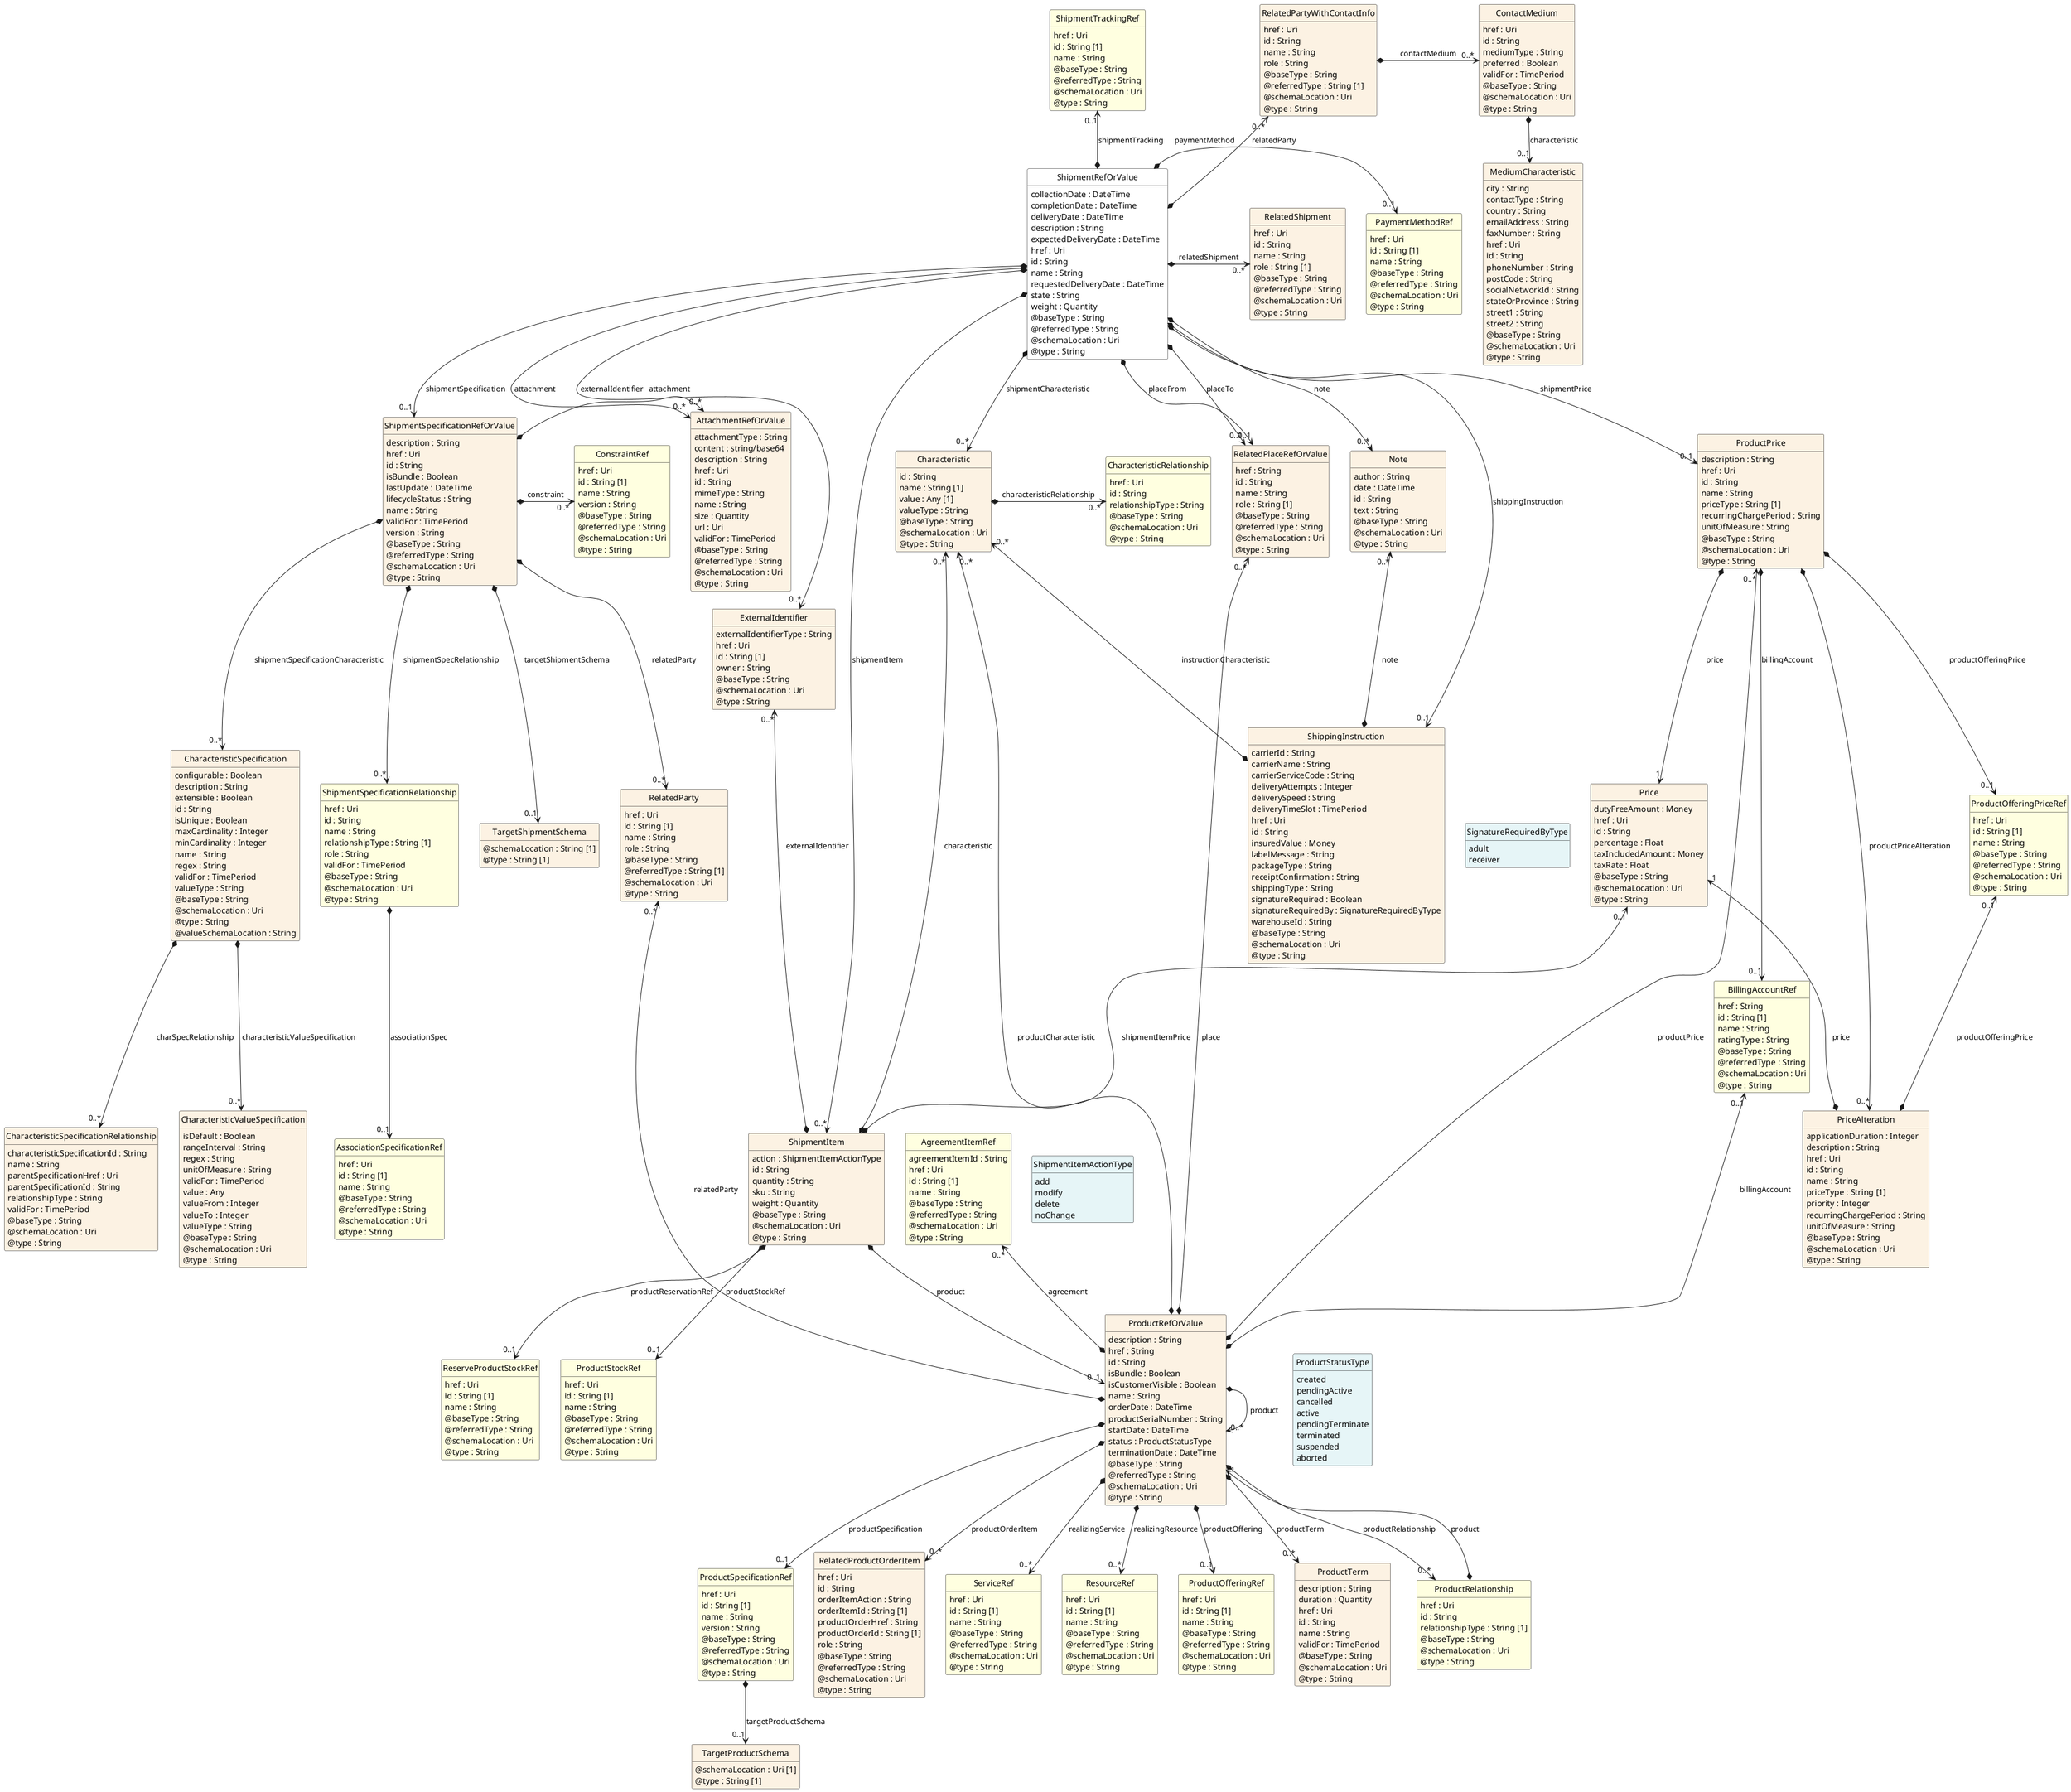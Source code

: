 @startuml
hide circle
hide methods
hide stereotype
show <<Enumeration>> stereotype
skinparam class {
   BackgroundColor<<Enumeration>> #E6F5F7
   BackgroundColor<<Ref>> #FFFFE0
   BackgroundColor<<Pivot>> #FFFFFFF
   BackgroundColor<<SimpleType>> #E2F0DA
   BackgroundColor #FCF2E3
}

class ShipmentRefOrValue <<Pivot>> {
    collectionDate : DateTime
    completionDate : DateTime
    deliveryDate : DateTime
    description : String
    expectedDeliveryDate : DateTime
    href : Uri
    id : String
    name : String
    requestedDeliveryDate : DateTime
    state : String
    weight : Quantity
    @baseType : String
    @referredType : String
    @schemaLocation : Uri
    @type : String
}

class Note  {
    author : String
    date : DateTime
    id : String
    text : String
    @baseType : String
    @schemaLocation : Uri
    @type : String
}

class ShipmentTrackingRef  <<Ref>> {
    href : Uri
    id : String [1]
    name : String
    @baseType : String
    @referredType : String
    @schemaLocation : Uri
    @type : String
}

class RelatedShipment  {
    href : Uri
    id : String
    name : String
    role : String [1]
    @baseType : String
    @referredType : String
    @schemaLocation : Uri
    @type : String
}

class ShipmentSpecificationRefOrValue  {
    description : String
    href : Uri
    id : String
    isBundle : Boolean
    lastUpdate : DateTime
    lifecycleStatus : String
    name : String
    validFor : TimePeriod
    version : String
    @baseType : String
    @referredType : String
    @schemaLocation : Uri
    @type : String
}

class ShipmentSpecificationRelationship  <<Ref>> {
    href : Uri
    id : String
    name : String
    relationshipType : String [1]
    role : String
    validFor : TimePeriod
    @baseType : String
    @schemaLocation : Uri
    @type : String
}

class AssociationSpecificationRef  <<Ref>> {
    href : Uri
    id : String [1]
    name : String
    @baseType : String
    @referredType : String
    @schemaLocation : Uri
    @type : String
}

class RelatedParty  {
    href : Uri
    id : String [1]
    name : String
    role : String
    @baseType : String
    @referredType : String [1]
    @schemaLocation : Uri
    @type : String
}

class CharacteristicSpecification  {
    configurable : Boolean
    description : String
    extensible : Boolean
    id : String
    isUnique : Boolean
    maxCardinality : Integer
    minCardinality : Integer
    name : String
    regex : String
    validFor : TimePeriod
    valueType : String
    @baseType : String
    @schemaLocation : Uri
    @type : String
    @valueSchemaLocation : String
}

class CharacteristicSpecificationRelationship  {
    characteristicSpecificationId : String
    name : String
    parentSpecificationHref : Uri
    parentSpecificationId : String
    relationshipType : String
    validFor : TimePeriod
    @baseType : String
    @schemaLocation : Uri
    @type : String
}

class CharacteristicValueSpecification  {
    isDefault : Boolean
    rangeInterval : String
    regex : String
    unitOfMeasure : String
    validFor : TimePeriod
    value : Any
    valueFrom : Integer
    valueTo : Integer
    valueType : String
    @baseType : String
    @schemaLocation : Uri
    @type : String
}

class AttachmentRefOrValue  {
    attachmentType : String
    content : string/base64
    description : String
    href : Uri
    id : String
    mimeType : String
    name : String
    size : Quantity
    url : Uri
    validFor : TimePeriod
    @baseType : String
    @referredType : String
    @schemaLocation : Uri
    @type : String
}

class TargetShipmentSchema  {
    @schemaLocation : String [1]
    @type : String [1]
}

class ConstraintRef  <<Ref>> {
    href : Uri
    id : String [1]
    name : String
    version : String
    @baseType : String
    @referredType : String
    @schemaLocation : Uri
    @type : String
}

class ExternalIdentifier  {
    externalIdentifierType : String
    href : Uri
    id : String [1]
    owner : String
    @baseType : String
    @schemaLocation : Uri
    @type : String
}

class RelatedPlaceRefOrValue  {
    href : String
    id : String
    name : String
    role : String [1]
    @baseType : String
    @referredType : String
    @schemaLocation : Uri
    @type : String
}

class ProductPrice  {
    description : String
    href : Uri
    id : String
    name : String
    priceType : String [1]
    recurringChargePeriod : String
    unitOfMeasure : String
    @baseType : String
    @schemaLocation : Uri
    @type : String
}

class ProductOfferingPriceRef  <<Ref>> {
    href : Uri
    id : String [1]
    name : String
    @baseType : String
    @referredType : String
    @schemaLocation : Uri
    @type : String
}

class BillingAccountRef  <<Ref>> {
    href : String
    id : String [1]
    name : String
    ratingType : String
    @baseType : String
    @referredType : String
    @schemaLocation : Uri
    @type : String
}

class Price  {
    dutyFreeAmount : Money
    href : Uri
    id : String
    percentage : Float
    taxIncludedAmount : Money
    taxRate : Float
    @baseType : String
    @schemaLocation : Uri
    @type : String
}

class PriceAlteration  {
    applicationDuration : Integer
    description : String
    href : Uri
    id : String
    name : String
    priceType : String [1]
    priority : Integer
    recurringChargePeriod : String
    unitOfMeasure : String
    @baseType : String
    @schemaLocation : Uri
    @type : String
}

class ShippingInstruction  {
    carrierId : String
    carrierName : String
    carrierServiceCode : String
    deliveryAttempts : Integer
    deliverySpeed : String
    deliveryTimeSlot : TimePeriod
    href : Uri
    id : String
    insuredValue : Money
    labelMessage : String
    packageType : String
    receiptConfirmation : String
    shippingType : String
    signatureRequired : Boolean
    signatureRequiredBy : SignatureRequiredByType
    warehouseId : String
    @baseType : String
    @schemaLocation : Uri
    @type : String
}

class SignatureRequiredByType <<Enumeration>> {
    adult
    receiver
}

class Characteristic  {
    id : String
    name : String [1]
    value : Any [1]
    valueType : String
    @baseType : String
    @schemaLocation : Uri
    @type : String
}

class CharacteristicRelationship  <<Ref>> {
    href : Uri
    id : String
    relationshipType : String
    @baseType : String
    @schemaLocation : Uri
    @type : String
}

class RelatedPartyWithContactInfo  {
    href : Uri
    id : String
    name : String
    role : String
    @baseType : String
    @referredType : String [1]
    @schemaLocation : Uri
    @type : String
}

class ContactMedium  {
    href : Uri
    id : String
    mediumType : String
    preferred : Boolean
    validFor : TimePeriod
    @baseType : String
    @schemaLocation : Uri
    @type : String
}

class MediumCharacteristic  {
    city : String
    contactType : String
    country : String
    emailAddress : String
    faxNumber : String
    href : Uri
    id : String
    phoneNumber : String
    postCode : String
    socialNetworkId : String
    stateOrProvince : String
    street1 : String
    street2 : String
    @baseType : String
    @schemaLocation : Uri
    @type : String
}

class PaymentMethodRef  <<Ref>> {
    href : Uri
    id : String [1]
    name : String
    @baseType : String
    @referredType : String
    @schemaLocation : Uri
    @type : String
}

class ShipmentItem  {
    action : ShipmentItemActionType
    id : String
    quantity : String
    sku : String
    weight : Quantity
    @baseType : String
    @schemaLocation : Uri
    @type : String
}

class ProductRefOrValue  {
    description : String
    href : String
    id : String
    isBundle : Boolean
    isCustomerVisible : Boolean
    name : String
    orderDate : DateTime
    productSerialNumber : String
    startDate : DateTime
    status : ProductStatusType
    terminationDate : DateTime
    @baseType : String
    @referredType : String
    @schemaLocation : Uri
    @type : String
}

class ProductSpecificationRef  <<Ref>> {
    href : Uri
    id : String [1]
    name : String
    version : String
    @baseType : String
    @referredType : String
    @schemaLocation : Uri
    @type : String
}

class TargetProductSchema  {
    @schemaLocation : Uri [1]
    @type : String [1]
}

class RelatedProductOrderItem  {
    href : Uri
    id : String
    orderItemAction : String
    orderItemId : String [1]
    productOrderHref : String
    productOrderId : String [1]
    role : String
    @baseType : String
    @referredType : String
    @schemaLocation : Uri
    @type : String
}

class ServiceRef  <<Ref>> {
    href : Uri
    id : String [1]
    name : String
    @baseType : String
    @referredType : String
    @schemaLocation : Uri
    @type : String
}

class ResourceRef  <<Ref>> {
    href : Uri
    id : String [1]
    name : String
    @baseType : String
    @referredType : String
    @schemaLocation : Uri
    @type : String
}

class AgreementItemRef  <<Ref>> {
    agreementItemId : String
    href : Uri
    id : String [1]
    name : String
    @baseType : String
    @referredType : String
    @schemaLocation : Uri
    @type : String
}

class ProductOfferingRef  <<Ref>> {
    href : Uri
    id : String [1]
    name : String
    @baseType : String
    @referredType : String
    @schemaLocation : Uri
    @type : String
}

class ProductTerm  {
    description : String
    duration : Quantity
    href : Uri
    id : String
    name : String
    validFor : TimePeriod
    @baseType : String
    @schemaLocation : Uri
    @type : String
}

class ProductRelationship  <<Ref>> {
    href : Uri
    id : String
    relationshipType : String [1]
    @baseType : String
    @schemaLocation : Uri
    @type : String
}

class ProductStatusType <<Enumeration>> {
    created
    pendingActive
    cancelled
    active
    pendingTerminate
    terminated
    suspended
    aborted
}

class ReserveProductStockRef  <<Ref>> {
    href : Uri
    id : String [1]
    name : String
    @baseType : String
    @referredType : String
    @schemaLocation : Uri
    @type : String
}

class ProductStockRef  <<Ref>> {
    href : Uri
    id : String [1]
    name : String
    @baseType : String
    @referredType : String
    @schemaLocation : Uri
    @type : String
}

class ShipmentItemActionType <<Enumeration>> {
    add
    modify
    delete
    noChange
}

ShipmentRefOrValue *-->  "0..*" AttachmentRefOrValue : attachment

ShipmentRefOrValue *-->  "0..*" ExternalIdentifier : externalIdentifier

ShipmentRefOrValue *-->  "0..*" Note : note

ShipmentRefOrValue *-->  "0..1" RelatedPlaceRefOrValue : placeFrom

ShipmentRefOrValue *-->  "0..1" RelatedPlaceRefOrValue : placeTo

ShipmentRefOrValue *-->  "0..*" Characteristic : shipmentCharacteristic

ShipmentRefOrValue *-->  "0..1" ShippingInstruction : shippingInstruction

ShipmentRefOrValue *-->  "0..1" ProductPrice : shipmentPrice

ShipmentRefOrValue *-->  "0..*" ShipmentItem : shipmentItem

ShipmentRefOrValue *-->  "0..1" ShipmentSpecificationRefOrValue : shipmentSpecification

ShipmentSpecificationRefOrValue *-right-> "0..*" AttachmentRefOrValue : attachment

ShipmentSpecificationRefOrValue *-->  "0..*" RelatedParty : relatedParty

ProductPrice *-->  "0..1" BillingAccountRef : billingAccount

ProductPrice *-->  "0..1" ProductOfferingPriceRef : productOfferingPrice

ProductPrice *-->  "1" Price : price

ProductPrice *-->  "0..*" PriceAlteration : productPriceAlteration

ProductOfferingPriceRef "0..1" <--* PriceAlteration : productOfferingPrice

Price "1" <--* PriceAlteration : price

Note "0..*" <--* ShippingInstruction : note

Characteristic "0..*" <--* ShippingInstruction : instructionCharacteristic

ShippingInstruction -right[hidden]-> SignatureRequiredByType

ExternalIdentifier "0..*" <--* ShipmentItem : externalIdentifier

BillingAccountRef "0..1" <--* ProductRefOrValue : billingAccount

ShipmentItem *-->  "0..1" ProductRefOrValue : product

Price "0..1" <--* ShipmentItem : shipmentItemPrice

Characteristic "0..*" <--* ShipmentItem : characteristic

ShipmentItem -right[hidden]-> ShipmentItemActionType

ProductRefOrValue *-right-> "0..*" ProductRefOrValue : product

RelatedParty "0..*" <--* ProductRefOrValue : relatedParty

RelatedPlaceRefOrValue "0..*" <--* ProductRefOrValue : place

Characteristic "0..*" <--* ProductRefOrValue : productCharacteristic

ProductPrice "0..*" <--* ProductRefOrValue : productPrice

ProductRefOrValue -right[hidden]-> ProductStatusType

ProductRefOrValue *-->  "0..*" ProductRelationship : productRelationship

ProductRefOrValue "1" <--* ProductRelationship : product

AgreementItemRef "0..*" <--* ProductRefOrValue : agreement

ProductRefOrValue *-->  "0..*" RelatedProductOrderItem : productOrderItem

ProductRefOrValue *-->  "0..1" ProductOfferingRef : productOffering

ProductRefOrValue *-->  "0..*" ResourceRef : realizingResource

ProductRefOrValue *-->  "0..*" ProductTerm : productTerm

ProductRefOrValue *-->  "0..*" ServiceRef : realizingService

ProductRefOrValue *-->  "0..1" ProductSpecificationRef : productSpecification

PaymentMethodRef "0..1" <-left-* ShipmentRefOrValue : paymentMethod

ShipmentRefOrValue *-right-> "0..*" RelatedShipment : relatedShipment

RelatedPartyWithContactInfo "0..*" <--* ShipmentRefOrValue : relatedParty

ShipmentTrackingRef "0..1" <--* ShipmentRefOrValue : shipmentTracking

ConstraintRef "0..*" <-left-* ShipmentSpecificationRefOrValue : constraint

ShipmentSpecificationRefOrValue *-->  "0..1" TargetShipmentSchema : targetShipmentSchema

TargetShipmentSchema -right[hidden]-> RelatedParty

ShipmentSpecificationRefOrValue *-->  "0..*" ShipmentSpecificationRelationship : shipmentSpecRelationship

ShipmentSpecificationRelationship -right[hidden]-> TargetShipmentSchema

ShipmentSpecificationRefOrValue *-->  "0..*" CharacteristicSpecification : shipmentSpecificationCharacteristic

CharacteristicSpecification -right[hidden]-> ShipmentSpecificationRelationship

ShipmentItem *-->  "0..1" ProductStockRef : productStockRef

ShipmentItem *-->  "0..1" ReserveProductStockRef : productReservationRef

CharacteristicSpecification *-->  "0..*" CharacteristicSpecificationRelationship : charSpecRelationship

CharacteristicSpecification *-->  "0..*" CharacteristicValueSpecification : characteristicValueSpecification

ShipmentSpecificationRelationship *-->  "0..1" AssociationSpecificationRef : associationSpec

Characteristic *-right-> "0..*" CharacteristicRelationship : characteristicRelationship

RelatedPartyWithContactInfo *-right-> "0..*" ContactMedium : contactMedium

ContactMedium *-->  "0..1" MediumCharacteristic : characteristic

ProductSpecificationRef *-->  "0..1" TargetProductSchema : targetProductSchema

@enduml